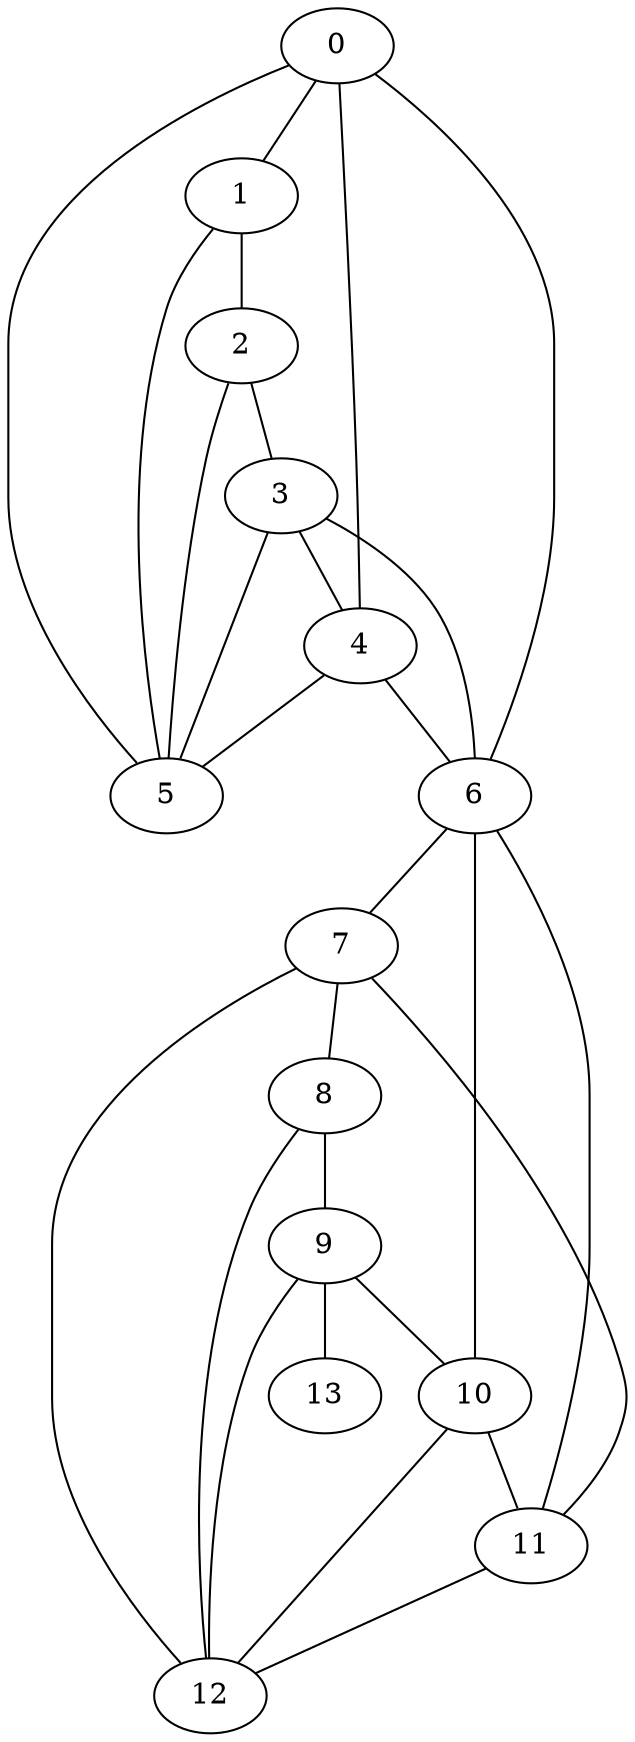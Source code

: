 graph {
"0";
"1";
"2";
"3";
"4";
"5";
"6";
"7";
"8";
"9";
"10";
"11";
"12";
"13";
"0" -- "1"
"0" -- "4"
"0" -- "5"
"0" -- "6"
"1" -- "2"
"1" -- "5"
"2" -- "3"
"2" -- "5"
"3" -- "4"
"3" -- "5"
"3" -- "6"
"4" -- "5"
"4" -- "6"
"6" -- "7"
"6" -- "10"
"6" -- "11"
"7" -- "8"
"7" -- "11"
"7" -- "12"
"8" -- "9"
"8" -- "12"
"9" -- "10"
"9" -- "12"
"9" -- "13"
"10" -- "11"
"10" -- "12"
"11" -- "12"
}
